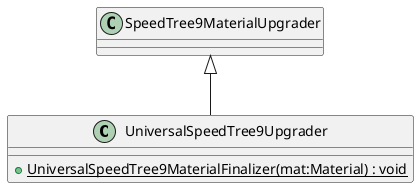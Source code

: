 @startuml
class UniversalSpeedTree9Upgrader {
    {static} + UniversalSpeedTree9MaterialFinalizer(mat:Material) : void
}
SpeedTree9MaterialUpgrader <|-- UniversalSpeedTree9Upgrader
@enduml
